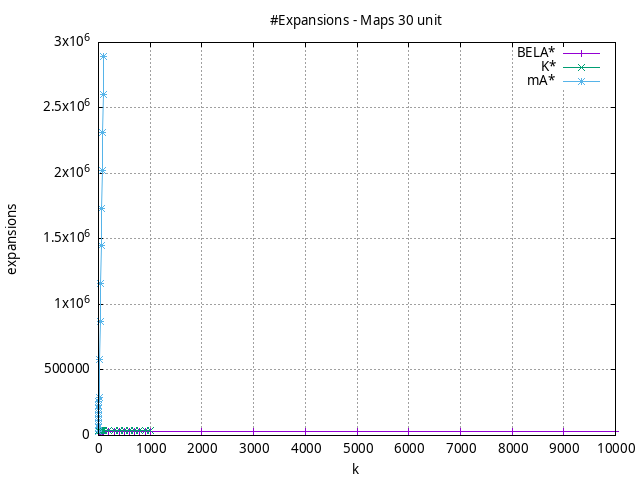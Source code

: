 #!/usr/bin/gnuplot
# -*- coding: utf-8 -*-
#
# results/maps/unit/30/random512-30.heuristic.unit.expansions.gnuplot
#
# Started on 04/03/2024 23:11:56
# Author: Carlos Linares López
set grid
set xlabel "k"
set ylabel "expansions"

set title "#Expansions - Maps 30 unit"

set terminal png enhanced font "Ariel,10"
set output 'random512-30.heuristic.unit.expansions.png'

plot "-" title "BELA*"      with linesp, "-" title "K*"      with linesp, "-" title "mA*"      with linesp

	1 29038.96
	2 29039.09
	3 29039.21
	4 29039.54
	5 29039.69
	6 29039.74
	7 29039.8
	8 29039.86
	9 29039.88
	10 29039.92
	20 29040.74
	30 29041.12
	40 29041.49
	50 29041.57
	60 29041.84
	70 29041.91
	80 29041.94
	90 29041.99
	100 29042.04
	200 29042.71
	300 29042.93
	400 29043.25
	500 29043.77
	600 29043.91
	700 29043.94
	800 29043.98
	900 29044.23
	1000 29044.32
	2000 29045.71
	3000 29046.89
	4000 29047.22
	5000 29047.34
	6000 29047.43
	7000 29047.61
	8000 29047.8
	9000 29048.19
	10000 29048.69
end
	1 27321.11
	2 34776.61
	3 34980.56
	4 34980.56
	5 34980.56
	6 34980.56
	7 34980.56
	8 34980.56
	9 34980.56
	10 34980.56
	20 34980.56
	30 34980.56
	40 34980.56
	50 34980.56
	60 34980.56
	70 34980.56
	80 34980.56
	90 34980.56
	100 34980.56
	200 34980.56
	300 34980.56
	400 34980.56
	500 34980.56
	600 34980.56
	700 34980.56
	800 34980.56
	900 34980.56
	1000 34980.56
end
	1 29038.96
	2 58486.88
	3 87516.06
	4 116561.37
	5 145708.04
	6 174760.23
	7 203787.9
	8 232799.58
	9 262149.61
	10 291192.51
	20 579769.64
	30 869190.05
	40 1158324.53
	50 1447465.04
	60 1736411.13
	70 2025239.22
	80 2313999.57
	90 2602828.55
	100 2892114.46
end

